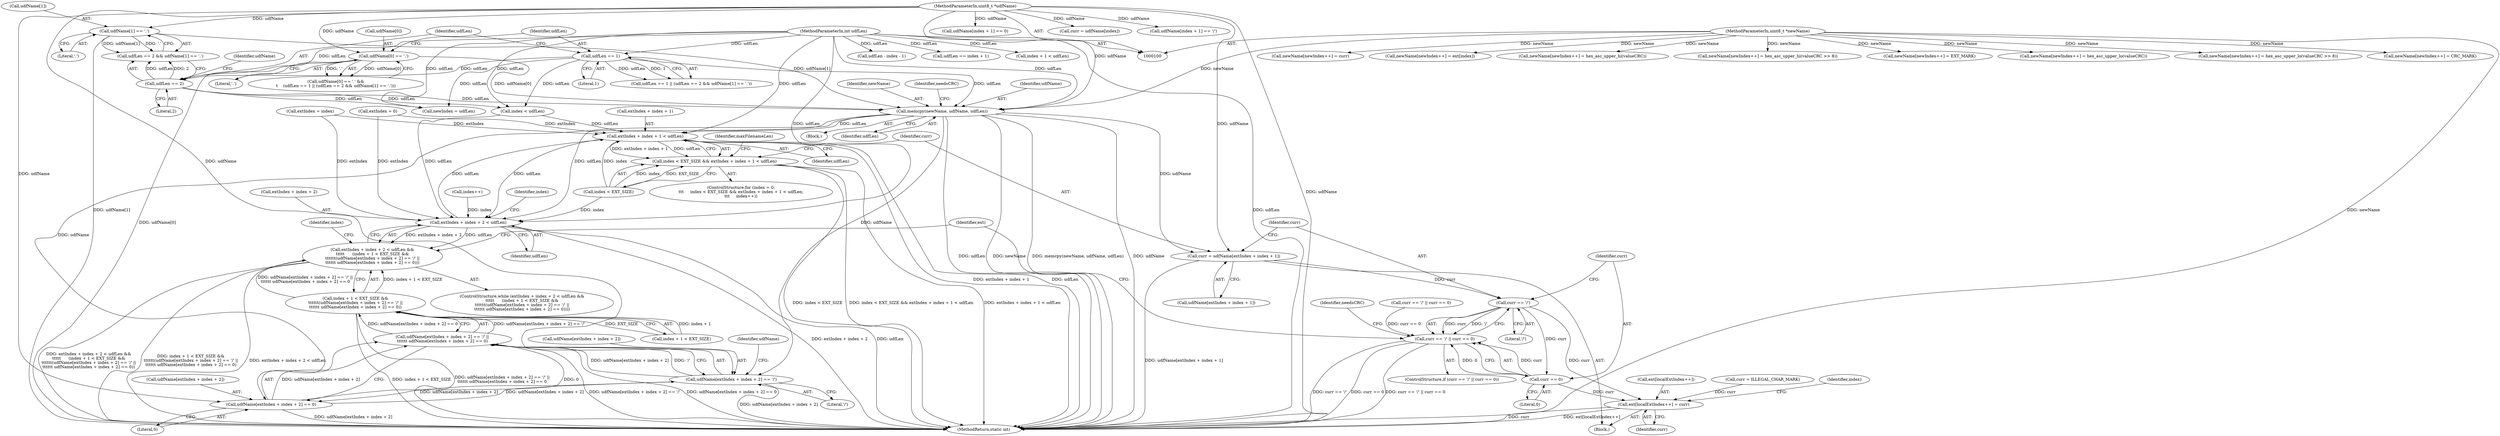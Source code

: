 digraph "0_linux_0e5cc9a40ada6046e6bc3bdfcd0c0d7e4b706b14_4@API" {
"1000158" [label="(Call,memcpy(newName, udfName, udfLen))"];
"1000101" [label="(MethodParameterIn,uint8_t *newName)"];
"1000146" [label="(Call,udfName[1] == '.')"];
"1000103" [label="(MethodParameterIn,uint8_t *udfName)"];
"1000133" [label="(Call,udfName[0] == '.')"];
"1000104" [label="(MethodParameterIn,int udfLen)"];
"1000139" [label="(Call,udfLen == 1)"];
"1000143" [label="(Call,udfLen == 2)"];
"1000285" [label="(Call,extIndex + index + 1 < udfLen)"];
"1000281" [label="(Call,index < EXT_SIZE && extIndex + index + 1 < udfLen)"];
"1000321" [label="(Call,extIndex + index + 2 < udfLen)"];
"1000320" [label="(Call,extIndex + index + 2 < udfLen &&\n\t\t\t\t\t      (index + 1 < EXT_SIZE &&\n\t\t\t\t\t\t(udfName[extIndex + index + 2] == '/' ||\n\t\t\t\t\t\t udfName[extIndex + index + 2] == 0)))"];
"1000295" [label="(Call,curr = udfName[extIndex + index + 1])"];
"1000306" [label="(Call,curr == '/')"];
"1000305" [label="(Call,curr == '/' || curr == 0)"];
"1000309" [label="(Call,curr == 0)"];
"1000355" [label="(Call,ext[localExtIndex++] = curr)"];
"1000335" [label="(Call,udfName[extIndex + index + 2] == '/')"];
"1000334" [label="(Call,udfName[extIndex + index + 2] == '/' ||\n\t\t\t\t\t\t udfName[extIndex + index + 2] == 0)"];
"1000328" [label="(Call,index + 1 < EXT_SIZE &&\n\t\t\t\t\t\t(udfName[extIndex + index + 2] == '/' ||\n\t\t\t\t\t\t udfName[extIndex + index + 2] == 0))"];
"1000344" [label="(Call,udfName[extIndex + index + 2] == 0)"];
"1000224" [label="(Call,udfLen - index - 1)"];
"1000133" [label="(Call,udfName[0] == '.')"];
"1000438" [label="(Call,newName[newIndex++] = EXT_MARK)"];
"1000137" [label="(Literal,'.')"];
"1000277" [label="(ControlStructure,for (index = 0;\n\t\t\t     index < EXT_SIZE && extIndex + index + 1 < udfLen;\n\t\t\t     index++))"];
"1000134" [label="(Call,udfName[0])"];
"1000463" [label="(MethodReturn,static int)"];
"1000118" [label="(Call,extIndex = 0)"];
"1000335" [label="(Call,udfName[extIndex + index + 2] == '/')"];
"1000357" [label="(Identifier,ext)"];
"1000428" [label="(Call,newName[newIndex++] = hex_asc_upper_lo(valueCRC))"];
"1000139" [label="(Call,udfLen == 1)"];
"1000362" [label="(Identifier,maxFilenameLen)"];
"1000180" [label="(Call,curr == '/' || curr == 0)"];
"1000297" [label="(Call,udfName[extIndex + index + 1])"];
"1000132" [label="(Call,udfName[0] == '.' &&\n\t    (udfLen == 1 || (udfLen == 2 && udfName[1] == '.')))"];
"1000308" [label="(Literal,'/')"];
"1000355" [label="(Call,ext[localExtIndex++] = curr)"];
"1000322" [label="(Call,extIndex + index + 2)"];
"1000316" [label="(Call,curr = ILLEGAL_CHAR_MARK)"];
"1000209" [label="(Call,udfName[index + 1] == 0)"];
"1000336" [label="(Call,udfName[extIndex + index + 2])"];
"1000329" [label="(Call,index + 1 < EXT_SIZE)"];
"1000168" [label="(Call,index < udfLen)"];
"1000286" [label="(Call,extIndex + index + 1)"];
"1000159" [label="(Identifier,newName)"];
"1000140" [label="(Identifier,udfLen)"];
"1000327" [label="(Identifier,udfLen)"];
"1000138" [label="(Call,udfLen == 1 || (udfLen == 2 && udfName[1] == '.'))"];
"1000144" [label="(Identifier,udfLen)"];
"1000345" [label="(Call,udfName[extIndex + index + 2])"];
"1000306" [label="(Call,curr == '/')"];
"1000245" [label="(Call,extIndex = index)"];
"1000352" [label="(Literal,0)"];
"1000282" [label="(Call,index < EXT_SIZE)"];
"1000148" [label="(Identifier,udfName)"];
"1000412" [label="(Call,newName[newIndex++] = hex_asc_upper_lo(valueCRC >> 8))"];
"1000232" [label="(Call,udfLen == index + 1)"];
"1000334" [label="(Call,udfName[extIndex + index + 2] == '/' ||\n\t\t\t\t\t\t udfName[extIndex + index + 2] == 0)"];
"1000305" [label="(Call,curr == '/' || curr == 0)"];
"1000104" [label="(MethodParameterIn,int udfLen)"];
"1000151" [label="(Block,)"];
"1000143" [label="(Call,udfLen == 2)"];
"1000161" [label="(Identifier,udfLen)"];
"1000285" [label="(Call,extIndex + index + 1 < udfLen)"];
"1000291" [label="(Identifier,udfLen)"];
"1000141" [label="(Literal,1)"];
"1000309" [label="(Call,curr == 0)"];
"1000343" [label="(Literal,'/')"];
"1000155" [label="(Call,newIndex = udfLen)"];
"1000314" [label="(Identifier,needsCRC)"];
"1000142" [label="(Call,udfLen == 2 && udfName[1] == '.')"];
"1000266" [label="(Identifier,needsCRC)"];
"1000344" [label="(Call,udfName[extIndex + index + 2] == 0)"];
"1000146" [label="(Call,udfName[1] == '.')"];
"1000101" [label="(MethodParameterIn,uint8_t *newName)"];
"1000158" [label="(Call,memcpy(newName, udfName, udfLen))"];
"1000196" [label="(Call,index + 1 < udfLen)"];
"1000346" [label="(Identifier,udfName)"];
"1000293" [label="(Identifier,index)"];
"1000304" [label="(ControlStructure,if (curr == '/' || curr == 0))"];
"1000147" [label="(Call,udfName[1])"];
"1000391" [label="(Call,newName[newIndex++] = CRC_MARK)"];
"1000320" [label="(Call,extIndex + index + 2 < udfLen &&\n\t\t\t\t\t      (index + 1 < EXT_SIZE &&\n\t\t\t\t\t\t(udfName[extIndex + index + 2] == '/' ||\n\t\t\t\t\t\t udfName[extIndex + index + 2] == 0)))"];
"1000255" [label="(Call,newName[newIndex++] = curr)"];
"1000294" [label="(Block,)"];
"1000321" [label="(Call,extIndex + index + 2 < udfLen)"];
"1000150" [label="(Literal,'.')"];
"1000295" [label="(Call,curr = udfName[extIndex + index + 1])"];
"1000296" [label="(Identifier,curr)"];
"1000354" [label="(Identifier,index)"];
"1000174" [label="(Call,curr = udfName[index])"];
"1000453" [label="(Call,newName[newIndex++] = ext[index])"];
"1000145" [label="(Literal,2)"];
"1000311" [label="(Literal,0)"];
"1000281" [label="(Call,index < EXT_SIZE && extIndex + index + 1 < udfLen)"];
"1000328" [label="(Call,index + 1 < EXT_SIZE &&\n\t\t\t\t\t\t(udfName[extIndex + index + 2] == '/' ||\n\t\t\t\t\t\t udfName[extIndex + index + 2] == 0))"];
"1000103" [label="(MethodParameterIn,uint8_t *udfName)"];
"1000356" [label="(Call,ext[localExtIndex++])"];
"1000331" [label="(Identifier,index)"];
"1000319" [label="(ControlStructure,while (extIndex + index + 2 < udfLen &&\n\t\t\t\t\t      (index + 1 < EXT_SIZE &&\n\t\t\t\t\t\t(udfName[extIndex + index + 2] == '/' ||\n\t\t\t\t\t\t udfName[extIndex + index + 2] == 0))))"];
"1000421" [label="(Call,newName[newIndex++] = hex_asc_upper_hi(valueCRC))"];
"1000360" [label="(Identifier,curr)"];
"1000160" [label="(Identifier,udfName)"];
"1000353" [label="(Call,index++)"];
"1000307" [label="(Identifier,curr)"];
"1000202" [label="(Call,udfName[index + 1] == '/')"];
"1000403" [label="(Call,newName[newIndex++] = hex_asc_upper_hi(valueCRC >> 8))"];
"1000310" [label="(Identifier,curr)"];
"1000158" -> "1000151"  [label="AST: "];
"1000158" -> "1000161"  [label="CFG: "];
"1000159" -> "1000158"  [label="AST: "];
"1000160" -> "1000158"  [label="AST: "];
"1000161" -> "1000158"  [label="AST: "];
"1000266" -> "1000158"  [label="CFG: "];
"1000158" -> "1000463"  [label="DDG: newName"];
"1000158" -> "1000463"  [label="DDG: udfName"];
"1000158" -> "1000463"  [label="DDG: memcpy(newName, udfName, udfLen)"];
"1000158" -> "1000463"  [label="DDG: udfLen"];
"1000101" -> "1000158"  [label="DDG: newName"];
"1000146" -> "1000158"  [label="DDG: udfName[1]"];
"1000133" -> "1000158"  [label="DDG: udfName[0]"];
"1000103" -> "1000158"  [label="DDG: udfName"];
"1000104" -> "1000158"  [label="DDG: udfLen"];
"1000139" -> "1000158"  [label="DDG: udfLen"];
"1000143" -> "1000158"  [label="DDG: udfLen"];
"1000158" -> "1000285"  [label="DDG: udfLen"];
"1000158" -> "1000295"  [label="DDG: udfName"];
"1000158" -> "1000321"  [label="DDG: udfLen"];
"1000158" -> "1000335"  [label="DDG: udfName"];
"1000158" -> "1000344"  [label="DDG: udfName"];
"1000101" -> "1000100"  [label="AST: "];
"1000101" -> "1000463"  [label="DDG: newName"];
"1000101" -> "1000255"  [label="DDG: newName"];
"1000101" -> "1000391"  [label="DDG: newName"];
"1000101" -> "1000403"  [label="DDG: newName"];
"1000101" -> "1000412"  [label="DDG: newName"];
"1000101" -> "1000421"  [label="DDG: newName"];
"1000101" -> "1000428"  [label="DDG: newName"];
"1000101" -> "1000438"  [label="DDG: newName"];
"1000101" -> "1000453"  [label="DDG: newName"];
"1000146" -> "1000142"  [label="AST: "];
"1000146" -> "1000150"  [label="CFG: "];
"1000147" -> "1000146"  [label="AST: "];
"1000150" -> "1000146"  [label="AST: "];
"1000142" -> "1000146"  [label="CFG: "];
"1000146" -> "1000463"  [label="DDG: udfName[1]"];
"1000146" -> "1000142"  [label="DDG: udfName[1]"];
"1000146" -> "1000142"  [label="DDG: '.'"];
"1000103" -> "1000146"  [label="DDG: udfName"];
"1000103" -> "1000100"  [label="AST: "];
"1000103" -> "1000463"  [label="DDG: udfName"];
"1000103" -> "1000133"  [label="DDG: udfName"];
"1000103" -> "1000174"  [label="DDG: udfName"];
"1000103" -> "1000202"  [label="DDG: udfName"];
"1000103" -> "1000209"  [label="DDG: udfName"];
"1000103" -> "1000295"  [label="DDG: udfName"];
"1000103" -> "1000335"  [label="DDG: udfName"];
"1000103" -> "1000344"  [label="DDG: udfName"];
"1000133" -> "1000132"  [label="AST: "];
"1000133" -> "1000137"  [label="CFG: "];
"1000134" -> "1000133"  [label="AST: "];
"1000137" -> "1000133"  [label="AST: "];
"1000140" -> "1000133"  [label="CFG: "];
"1000132" -> "1000133"  [label="CFG: "];
"1000133" -> "1000463"  [label="DDG: udfName[0]"];
"1000133" -> "1000132"  [label="DDG: udfName[0]"];
"1000133" -> "1000132"  [label="DDG: '.'"];
"1000104" -> "1000100"  [label="AST: "];
"1000104" -> "1000463"  [label="DDG: udfLen"];
"1000104" -> "1000139"  [label="DDG: udfLen"];
"1000104" -> "1000143"  [label="DDG: udfLen"];
"1000104" -> "1000155"  [label="DDG: udfLen"];
"1000104" -> "1000168"  [label="DDG: udfLen"];
"1000104" -> "1000196"  [label="DDG: udfLen"];
"1000104" -> "1000224"  [label="DDG: udfLen"];
"1000104" -> "1000232"  [label="DDG: udfLen"];
"1000104" -> "1000285"  [label="DDG: udfLen"];
"1000104" -> "1000321"  [label="DDG: udfLen"];
"1000139" -> "1000138"  [label="AST: "];
"1000139" -> "1000141"  [label="CFG: "];
"1000140" -> "1000139"  [label="AST: "];
"1000141" -> "1000139"  [label="AST: "];
"1000144" -> "1000139"  [label="CFG: "];
"1000138" -> "1000139"  [label="CFG: "];
"1000139" -> "1000138"  [label="DDG: udfLen"];
"1000139" -> "1000138"  [label="DDG: 1"];
"1000139" -> "1000143"  [label="DDG: udfLen"];
"1000139" -> "1000155"  [label="DDG: udfLen"];
"1000139" -> "1000168"  [label="DDG: udfLen"];
"1000143" -> "1000142"  [label="AST: "];
"1000143" -> "1000145"  [label="CFG: "];
"1000144" -> "1000143"  [label="AST: "];
"1000145" -> "1000143"  [label="AST: "];
"1000148" -> "1000143"  [label="CFG: "];
"1000142" -> "1000143"  [label="CFG: "];
"1000143" -> "1000142"  [label="DDG: udfLen"];
"1000143" -> "1000142"  [label="DDG: 2"];
"1000143" -> "1000155"  [label="DDG: udfLen"];
"1000143" -> "1000168"  [label="DDG: udfLen"];
"1000285" -> "1000281"  [label="AST: "];
"1000285" -> "1000291"  [label="CFG: "];
"1000286" -> "1000285"  [label="AST: "];
"1000291" -> "1000285"  [label="AST: "];
"1000281" -> "1000285"  [label="CFG: "];
"1000285" -> "1000463"  [label="DDG: extIndex + index + 1"];
"1000285" -> "1000463"  [label="DDG: udfLen"];
"1000285" -> "1000281"  [label="DDG: extIndex + index + 1"];
"1000285" -> "1000281"  [label="DDG: udfLen"];
"1000118" -> "1000285"  [label="DDG: extIndex"];
"1000245" -> "1000285"  [label="DDG: extIndex"];
"1000282" -> "1000285"  [label="DDG: index"];
"1000168" -> "1000285"  [label="DDG: udfLen"];
"1000321" -> "1000285"  [label="DDG: udfLen"];
"1000285" -> "1000321"  [label="DDG: udfLen"];
"1000281" -> "1000277"  [label="AST: "];
"1000281" -> "1000282"  [label="CFG: "];
"1000282" -> "1000281"  [label="AST: "];
"1000296" -> "1000281"  [label="CFG: "];
"1000362" -> "1000281"  [label="CFG: "];
"1000281" -> "1000463"  [label="DDG: extIndex + index + 1 < udfLen"];
"1000281" -> "1000463"  [label="DDG: index < EXT_SIZE"];
"1000281" -> "1000463"  [label="DDG: index < EXT_SIZE && extIndex + index + 1 < udfLen"];
"1000282" -> "1000281"  [label="DDG: index"];
"1000282" -> "1000281"  [label="DDG: EXT_SIZE"];
"1000321" -> "1000320"  [label="AST: "];
"1000321" -> "1000327"  [label="CFG: "];
"1000322" -> "1000321"  [label="AST: "];
"1000327" -> "1000321"  [label="AST: "];
"1000331" -> "1000321"  [label="CFG: "];
"1000320" -> "1000321"  [label="CFG: "];
"1000321" -> "1000463"  [label="DDG: extIndex + index + 2"];
"1000321" -> "1000463"  [label="DDG: udfLen"];
"1000321" -> "1000320"  [label="DDG: extIndex + index + 2"];
"1000321" -> "1000320"  [label="DDG: udfLen"];
"1000118" -> "1000321"  [label="DDG: extIndex"];
"1000245" -> "1000321"  [label="DDG: extIndex"];
"1000353" -> "1000321"  [label="DDG: index"];
"1000282" -> "1000321"  [label="DDG: index"];
"1000168" -> "1000321"  [label="DDG: udfLen"];
"1000320" -> "1000319"  [label="AST: "];
"1000320" -> "1000328"  [label="CFG: "];
"1000328" -> "1000320"  [label="AST: "];
"1000354" -> "1000320"  [label="CFG: "];
"1000357" -> "1000320"  [label="CFG: "];
"1000320" -> "1000463"  [label="DDG: index + 1 < EXT_SIZE &&\n\t\t\t\t\t\t(udfName[extIndex + index + 2] == '/' ||\n\t\t\t\t\t\t udfName[extIndex + index + 2] == 0)"];
"1000320" -> "1000463"  [label="DDG: extIndex + index + 2 < udfLen"];
"1000320" -> "1000463"  [label="DDG: extIndex + index + 2 < udfLen &&\n\t\t\t\t\t      (index + 1 < EXT_SIZE &&\n\t\t\t\t\t\t(udfName[extIndex + index + 2] == '/' ||\n\t\t\t\t\t\t udfName[extIndex + index + 2] == 0))"];
"1000328" -> "1000320"  [label="DDG: index + 1 < EXT_SIZE"];
"1000328" -> "1000320"  [label="DDG: udfName[extIndex + index + 2] == '/' ||\n\t\t\t\t\t\t udfName[extIndex + index + 2] == 0"];
"1000295" -> "1000294"  [label="AST: "];
"1000295" -> "1000297"  [label="CFG: "];
"1000296" -> "1000295"  [label="AST: "];
"1000297" -> "1000295"  [label="AST: "];
"1000307" -> "1000295"  [label="CFG: "];
"1000295" -> "1000463"  [label="DDG: udfName[extIndex + index + 1]"];
"1000295" -> "1000306"  [label="DDG: curr"];
"1000306" -> "1000305"  [label="AST: "];
"1000306" -> "1000308"  [label="CFG: "];
"1000307" -> "1000306"  [label="AST: "];
"1000308" -> "1000306"  [label="AST: "];
"1000310" -> "1000306"  [label="CFG: "];
"1000305" -> "1000306"  [label="CFG: "];
"1000306" -> "1000305"  [label="DDG: curr"];
"1000306" -> "1000305"  [label="DDG: '/'"];
"1000306" -> "1000309"  [label="DDG: curr"];
"1000306" -> "1000355"  [label="DDG: curr"];
"1000305" -> "1000304"  [label="AST: "];
"1000305" -> "1000309"  [label="CFG: "];
"1000309" -> "1000305"  [label="AST: "];
"1000314" -> "1000305"  [label="CFG: "];
"1000357" -> "1000305"  [label="CFG: "];
"1000305" -> "1000463"  [label="DDG: curr == 0"];
"1000305" -> "1000463"  [label="DDG: curr == '/' || curr == 0"];
"1000305" -> "1000463"  [label="DDG: curr == '/'"];
"1000309" -> "1000305"  [label="DDG: curr"];
"1000309" -> "1000305"  [label="DDG: 0"];
"1000180" -> "1000305"  [label="DDG: curr == 0"];
"1000309" -> "1000311"  [label="CFG: "];
"1000310" -> "1000309"  [label="AST: "];
"1000311" -> "1000309"  [label="AST: "];
"1000309" -> "1000355"  [label="DDG: curr"];
"1000355" -> "1000294"  [label="AST: "];
"1000355" -> "1000360"  [label="CFG: "];
"1000356" -> "1000355"  [label="AST: "];
"1000360" -> "1000355"  [label="AST: "];
"1000293" -> "1000355"  [label="CFG: "];
"1000355" -> "1000463"  [label="DDG: ext[localExtIndex++]"];
"1000355" -> "1000463"  [label="DDG: curr"];
"1000316" -> "1000355"  [label="DDG: curr"];
"1000335" -> "1000334"  [label="AST: "];
"1000335" -> "1000343"  [label="CFG: "];
"1000336" -> "1000335"  [label="AST: "];
"1000343" -> "1000335"  [label="AST: "];
"1000346" -> "1000335"  [label="CFG: "];
"1000334" -> "1000335"  [label="CFG: "];
"1000335" -> "1000463"  [label="DDG: udfName[extIndex + index + 2]"];
"1000335" -> "1000334"  [label="DDG: udfName[extIndex + index + 2]"];
"1000335" -> "1000334"  [label="DDG: '/'"];
"1000344" -> "1000335"  [label="DDG: udfName[extIndex + index + 2]"];
"1000335" -> "1000344"  [label="DDG: udfName[extIndex + index + 2]"];
"1000334" -> "1000328"  [label="AST: "];
"1000334" -> "1000344"  [label="CFG: "];
"1000344" -> "1000334"  [label="AST: "];
"1000328" -> "1000334"  [label="CFG: "];
"1000334" -> "1000463"  [label="DDG: udfName[extIndex + index + 2] == 0"];
"1000334" -> "1000463"  [label="DDG: udfName[extIndex + index + 2] == '/'"];
"1000334" -> "1000328"  [label="DDG: udfName[extIndex + index + 2] == '/'"];
"1000334" -> "1000328"  [label="DDG: udfName[extIndex + index + 2] == 0"];
"1000344" -> "1000334"  [label="DDG: udfName[extIndex + index + 2]"];
"1000344" -> "1000334"  [label="DDG: 0"];
"1000328" -> "1000329"  [label="CFG: "];
"1000329" -> "1000328"  [label="AST: "];
"1000328" -> "1000463"  [label="DDG: udfName[extIndex + index + 2] == '/' ||\n\t\t\t\t\t\t udfName[extIndex + index + 2] == 0"];
"1000328" -> "1000463"  [label="DDG: index + 1 < EXT_SIZE"];
"1000329" -> "1000328"  [label="DDG: index + 1"];
"1000329" -> "1000328"  [label="DDG: EXT_SIZE"];
"1000344" -> "1000352"  [label="CFG: "];
"1000345" -> "1000344"  [label="AST: "];
"1000352" -> "1000344"  [label="AST: "];
"1000344" -> "1000463"  [label="DDG: udfName[extIndex + index + 2]"];
}
